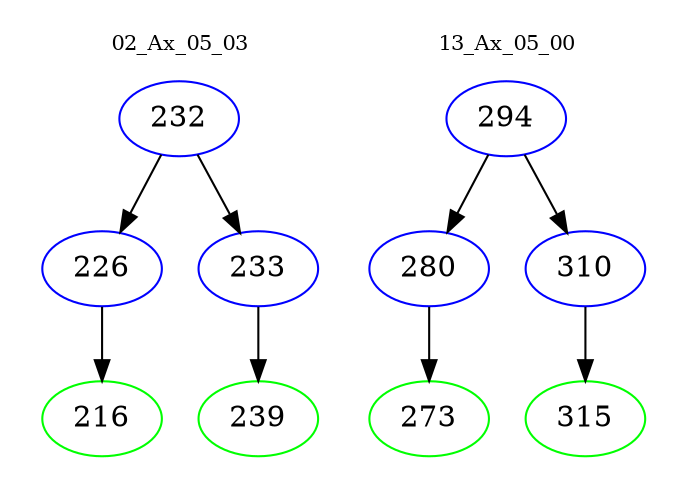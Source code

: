 digraph{
subgraph cluster_0 {
color = white
label = "02_Ax_05_03";
fontsize=10;
T0_232 [label="232", color="blue"]
T0_232 -> T0_226 [color="black"]
T0_226 [label="226", color="blue"]
T0_226 -> T0_216 [color="black"]
T0_216 [label="216", color="green"]
T0_232 -> T0_233 [color="black"]
T0_233 [label="233", color="blue"]
T0_233 -> T0_239 [color="black"]
T0_239 [label="239", color="green"]
}
subgraph cluster_1 {
color = white
label = "13_Ax_05_00";
fontsize=10;
T1_294 [label="294", color="blue"]
T1_294 -> T1_280 [color="black"]
T1_280 [label="280", color="blue"]
T1_280 -> T1_273 [color="black"]
T1_273 [label="273", color="green"]
T1_294 -> T1_310 [color="black"]
T1_310 [label="310", color="blue"]
T1_310 -> T1_315 [color="black"]
T1_315 [label="315", color="green"]
}
}
